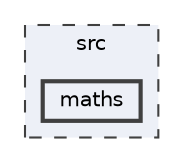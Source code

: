 digraph "src/maths"
{
 // LATEX_PDF_SIZE
  bgcolor="transparent";
  edge [fontname=Helvetica,fontsize=10,labelfontname=Helvetica,labelfontsize=10];
  node [fontname=Helvetica,fontsize=10,shape=box,height=0.2,width=0.4];
  compound=true
  subgraph clusterdir_68267d1309a1af8e8297ef4c3efbcdba {
    graph [ bgcolor="#edf0f7", pencolor="grey25", label="src", fontname=Helvetica,fontsize=10 style="filled,dashed", URL="dir_68267d1309a1af8e8297ef4c3efbcdba.html",tooltip=""]
  dir_faad1d323dbeb8fa5608a69643a716c1 [label="maths", fillcolor="#edf0f7", color="grey25", style="filled,bold", URL="dir_faad1d323dbeb8fa5608a69643a716c1.html",tooltip=""];
  }
}

